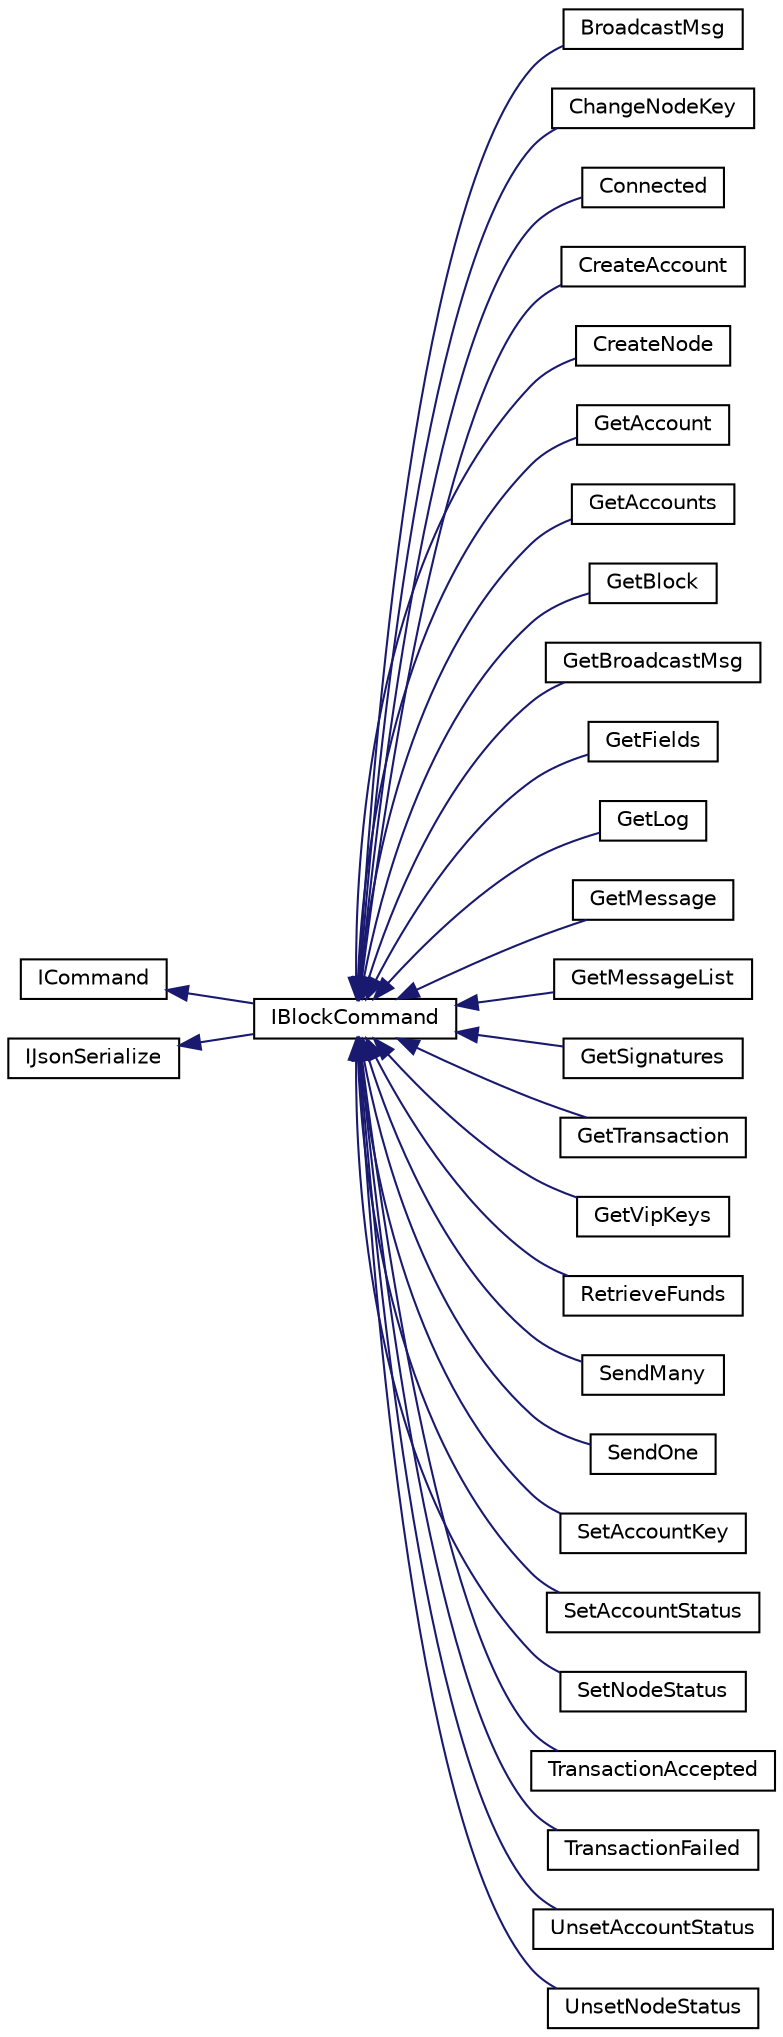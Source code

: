 digraph "Graphical Class Hierarchy"
{
  edge [fontname="Helvetica",fontsize="10",labelfontname="Helvetica",labelfontsize="10"];
  node [fontname="Helvetica",fontsize="10",shape=record];
  rankdir="LR";
  Node102 [label="ICommand",height=0.2,width=0.4,color="black", fillcolor="white", style="filled",URL="$class_i_command.html",tooltip="Command Interface. Base class for all command. "];
  Node102 -> Node1 [dir="back",color="midnightblue",fontsize="10",style="solid",fontname="Helvetica"];
  Node1 [label="IBlockCommand",height=0.2,width=0.4,color="black", fillcolor="white", style="filled",URL="$class_i_block_command.html",tooltip="Base interface for command. It combain ICommand and IJsonSerialize Interface. "];
  Node1 -> Node2 [dir="back",color="midnightblue",fontsize="10",style="solid",fontname="Helvetica"];
  Node2 [label="BroadcastMsg",height=0.2,width=0.4,color="black", fillcolor="white", style="filled",URL="$class_broadcast_msg.html",tooltip="Broadcast command class. "];
  Node1 -> Node3 [dir="back",color="midnightblue",fontsize="10",style="solid",fontname="Helvetica"];
  Node3 [label="ChangeNodeKey",height=0.2,width=0.4,color="black", fillcolor="white", style="filled",URL="$class_change_node_key.html",tooltip="Class responsible for handling \"change_node_key\" command. "];
  Node1 -> Node4 [dir="back",color="midnightblue",fontsize="10",style="solid",fontname="Helvetica"];
  Node4 [label="Connected",height=0.2,width=0.4,color="black", fillcolor="white", style="filled",URL="$class_connected.html",tooltip="Connected message class. "];
  Node1 -> Node5 [dir="back",color="midnightblue",fontsize="10",style="solid",fontname="Helvetica"];
  Node5 [label="CreateAccount",height=0.2,width=0.4,color="black", fillcolor="white", style="filled",URL="$class_create_account.html"];
  Node1 -> Node6 [dir="back",color="midnightblue",fontsize="10",style="solid",fontname="Helvetica"];
  Node6 [label="CreateNode",height=0.2,width=0.4,color="black", fillcolor="white", style="filled",URL="$class_create_node.html",tooltip="Class responsible for handling \"get_me\" or \"get_acocunt\" command. "];
  Node1 -> Node7 [dir="back",color="midnightblue",fontsize="10",style="solid",fontname="Helvetica"];
  Node7 [label="GetAccount",height=0.2,width=0.4,color="black", fillcolor="white", style="filled",URL="$class_get_account.html",tooltip="Class responsible for handling \"get_me\" or \"get_acocunt\" command. "];
  Node1 -> Node8 [dir="back",color="midnightblue",fontsize="10",style="solid",fontname="Helvetica"];
  Node8 [label="GetAccounts",height=0.2,width=0.4,color="black", fillcolor="white", style="filled",URL="$class_get_accounts.html"];
  Node1 -> Node9 [dir="back",color="midnightblue",fontsize="10",style="solid",fontname="Helvetica"];
  Node9 [label="GetBlock",height=0.2,width=0.4,color="black", fillcolor="white", style="filled",URL="$class_get_block.html"];
  Node1 -> Node10 [dir="back",color="midnightblue",fontsize="10",style="solid",fontname="Helvetica"];
  Node10 [label="GetBroadcastMsg",height=0.2,width=0.4,color="black", fillcolor="white", style="filled",URL="$class_get_broadcast_msg.html",tooltip="Get broadcast command class. "];
  Node1 -> Node11 [dir="back",color="midnightblue",fontsize="10",style="solid",fontname="Helvetica"];
  Node11 [label="GetFields",height=0.2,width=0.4,color="black", fillcolor="white", style="filled",URL="$class_get_fields.html",tooltip="Readonly class (without connection to daemon, to obtain data fields of certain command typed as argum..."];
  Node1 -> Node12 [dir="back",color="midnightblue",fontsize="10",style="solid",fontname="Helvetica"];
  Node12 [label="GetLog",height=0.2,width=0.4,color="black", fillcolor="white", style="filled",URL="$class_get_log.html",tooltip="Class responsible for handling \"get_log\" command. "];
  Node1 -> Node13 [dir="back",color="midnightblue",fontsize="10",style="solid",fontname="Helvetica"];
  Node13 [label="GetMessage",height=0.2,width=0.4,color="black", fillcolor="white", style="filled",URL="$class_get_message.html",tooltip="Get message command class. "];
  Node1 -> Node14 [dir="back",color="midnightblue",fontsize="10",style="solid",fontname="Helvetica"];
  Node14 [label="GetMessageList",height=0.2,width=0.4,color="black", fillcolor="white", style="filled",URL="$class_get_message_list.html",tooltip="Get message list command class. "];
  Node1 -> Node15 [dir="back",color="midnightblue",fontsize="10",style="solid",fontname="Helvetica"];
  Node15 [label="GetSignatures",height=0.2,width=0.4,color="black", fillcolor="white", style="filled",URL="$class_get_signatures.html",tooltip="Class responsible for handling \"get_signatures\" command. "];
  Node1 -> Node16 [dir="back",color="midnightblue",fontsize="10",style="solid",fontname="Helvetica"];
  Node16 [label="GetTransaction",height=0.2,width=0.4,color="black", fillcolor="white", style="filled",URL="$class_get_transaction.html",tooltip="Get transaction command class. "];
  Node1 -> Node17 [dir="back",color="midnightblue",fontsize="10",style="solid",fontname="Helvetica"];
  Node17 [label="GetVipKeys",height=0.2,width=0.4,color="black", fillcolor="white", style="filled",URL="$class_get_vip_keys.html"];
  Node1 -> Node18 [dir="back",color="midnightblue",fontsize="10",style="solid",fontname="Helvetica"];
  Node18 [label="RetrieveFunds",height=0.2,width=0.4,color="black", fillcolor="white", style="filled",URL="$class_retrieve_funds.html",tooltip="Class responsible for handling \"retrieve_funds\" command. "];
  Node1 -> Node19 [dir="back",color="midnightblue",fontsize="10",style="solid",fontname="Helvetica"];
  Node19 [label="SendMany",height=0.2,width=0.4,color="black", fillcolor="white", style="filled",URL="$class_send_many.html"];
  Node1 -> Node20 [dir="back",color="midnightblue",fontsize="10",style="solid",fontname="Helvetica"];
  Node20 [label="SendOne",height=0.2,width=0.4,color="black", fillcolor="white", style="filled",URL="$class_send_one.html"];
  Node1 -> Node21 [dir="back",color="midnightblue",fontsize="10",style="solid",fontname="Helvetica"];
  Node21 [label="SetAccountKey",height=0.2,width=0.4,color="black", fillcolor="white", style="filled",URL="$class_set_account_key.html",tooltip="Class responsible for handling \"change_account_key\" command. "];
  Node1 -> Node22 [dir="back",color="midnightblue",fontsize="10",style="solid",fontname="Helvetica"];
  Node22 [label="SetAccountStatus",height=0.2,width=0.4,color="black", fillcolor="white", style="filled",URL="$class_set_account_status.html",tooltip="Class responsible for handling \"set_account_status\" command. "];
  Node1 -> Node23 [dir="back",color="midnightblue",fontsize="10",style="solid",fontname="Helvetica"];
  Node23 [label="SetNodeStatus",height=0.2,width=0.4,color="black", fillcolor="white", style="filled",URL="$class_set_node_status.html",tooltip="Class responsible for handling \"set_node_status\" command. "];
  Node1 -> Node24 [dir="back",color="midnightblue",fontsize="10",style="solid",fontname="Helvetica"];
  Node24 [label="TransactionAccepted",height=0.2,width=0.4,color="black", fillcolor="white", style="filled",URL="$class_transaction_accepted.html",tooltip="Transaction accepted TXSTYPE_UOK type. "];
  Node1 -> Node25 [dir="back",color="midnightblue",fontsize="10",style="solid",fontname="Helvetica"];
  Node25 [label="TransactionFailed",height=0.2,width=0.4,color="black", fillcolor="white", style="filled",URL="$class_transaction_failed.html",tooltip="Transaction failed TXSTYPE_NON type. "];
  Node1 -> Node26 [dir="back",color="midnightblue",fontsize="10",style="solid",fontname="Helvetica"];
  Node26 [label="UnsetAccountStatus",height=0.2,width=0.4,color="black", fillcolor="white", style="filled",URL="$class_unset_account_status.html",tooltip="Class responsible for handling \"unset_account_status\" command. "];
  Node1 -> Node27 [dir="back",color="midnightblue",fontsize="10",style="solid",fontname="Helvetica"];
  Node27 [label="UnsetNodeStatus",height=0.2,width=0.4,color="black", fillcolor="white", style="filled",URL="$class_unset_node_status.html",tooltip="Class responsible for handling \"unset_node_status\" command. "];
  Node0 [label="IJsonSerialize",height=0.2,width=0.4,color="black", fillcolor="white", style="filled",URL="$class_i_json_serialize.html",tooltip="Interface which allow convert command data to JSON or string. Not used for now. "];
  Node0 -> Node1 [dir="back",color="midnightblue",fontsize="10",style="solid",fontname="Helvetica"];
}
